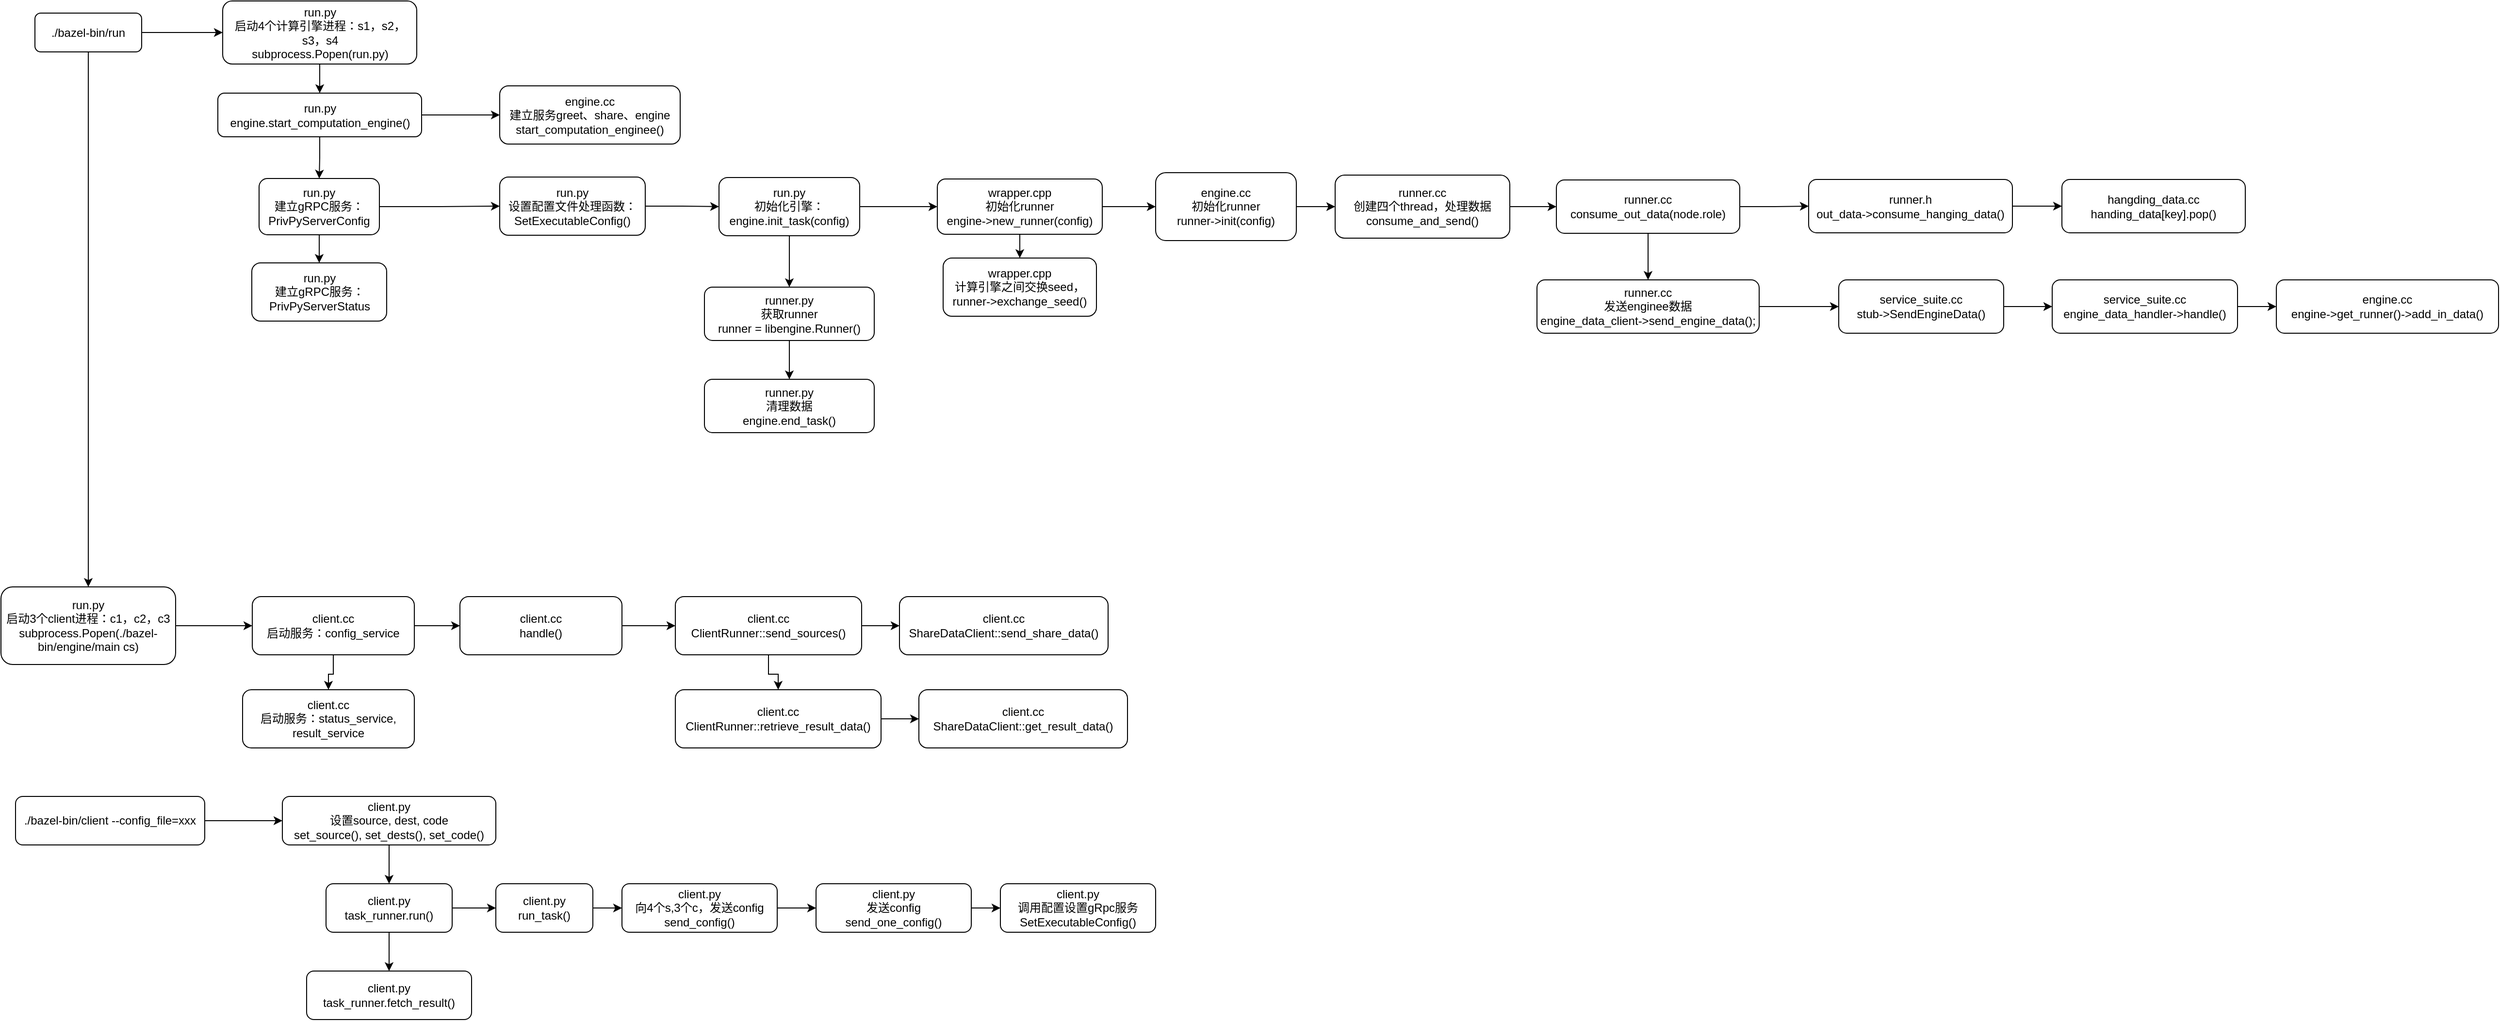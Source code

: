 <mxfile version="10.6.0" type="github"><diagram id="bzZ6AEbOESbryOhf7otm" name="Page-1"><mxGraphModel dx="965" dy="1760" grid="1" gridSize="10" guides="1" tooltips="1" connect="1" arrows="1" fold="1" page="1" pageScale="1" pageWidth="827" pageHeight="1169" math="0" shadow="0"><root><mxCell id="0"/><mxCell id="1" parent="0"/><mxCell id="yb6TzpeK1v6G_qk7ZO7s-3" value="" style="edgeStyle=orthogonalEdgeStyle;rounded=0;orthogonalLoop=1;jettySize=auto;html=1;" edge="1" parent="1" source="yb6TzpeK1v6G_qk7ZO7s-1" target="yb6TzpeK1v6G_qk7ZO7s-2"><mxGeometry relative="1" as="geometry"/></mxCell><mxCell id="yb6TzpeK1v6G_qk7ZO7s-5" value="" style="edgeStyle=orthogonalEdgeStyle;rounded=0;orthogonalLoop=1;jettySize=auto;html=1;" edge="1" parent="1" source="yb6TzpeK1v6G_qk7ZO7s-1" target="yb6TzpeK1v6G_qk7ZO7s-4"><mxGeometry relative="1" as="geometry"/></mxCell><mxCell id="yb6TzpeK1v6G_qk7ZO7s-1" value="./bazel-bin/run" style="shape=ext;rounded=1;html=1;whiteSpace=wrap;" vertex="1" parent="1"><mxGeometry x="120" y="-7.5" width="110" height="40" as="geometry"/></mxCell><mxCell id="yb6TzpeK1v6G_qk7ZO7s-53" value="" style="edgeStyle=orthogonalEdgeStyle;rounded=0;orthogonalLoop=1;jettySize=auto;html=1;" edge="1" parent="1" source="yb6TzpeK1v6G_qk7ZO7s-4" target="yb6TzpeK1v6G_qk7ZO7s-52"><mxGeometry relative="1" as="geometry"/></mxCell><mxCell id="yb6TzpeK1v6G_qk7ZO7s-4" value="&lt;span lang=&quot;EN-US&quot;&gt;run.py&lt;br&gt;启动3个client进程：c1，c2，c3&lt;br&gt;subprocess.Popen(./bazel-bin/engine/main cs)&lt;br&gt;&lt;/span&gt;" style="shape=ext;rounded=1;html=1;whiteSpace=wrap;" vertex="1" parent="1"><mxGeometry x="85" y="584" width="180" height="80" as="geometry"/></mxCell><mxCell id="yb6TzpeK1v6G_qk7ZO7s-79" value="" style="edgeStyle=orthogonalEdgeStyle;rounded=0;orthogonalLoop=1;jettySize=auto;html=1;" edge="1" parent="1" source="yb6TzpeK1v6G_qk7ZO7s-52" target="yb6TzpeK1v6G_qk7ZO7s-78"><mxGeometry relative="1" as="geometry"/></mxCell><mxCell id="yb6TzpeK1v6G_qk7ZO7s-81" value="" style="edgeStyle=orthogonalEdgeStyle;rounded=0;orthogonalLoop=1;jettySize=auto;html=1;" edge="1" parent="1" source="yb6TzpeK1v6G_qk7ZO7s-52" target="yb6TzpeK1v6G_qk7ZO7s-80"><mxGeometry relative="1" as="geometry"/></mxCell><mxCell id="yb6TzpeK1v6G_qk7ZO7s-52" value="&lt;span lang=&quot;EN-US&quot;&gt;client.cc&lt;br&gt;启动服务：config_service&lt;br&gt;&lt;/span&gt;" style="shape=ext;rounded=1;html=1;whiteSpace=wrap;" vertex="1" parent="1"><mxGeometry x="344" y="594" width="167" height="60" as="geometry"/></mxCell><mxCell id="yb6TzpeK1v6G_qk7ZO7s-82" value="" style="edgeStyle=orthogonalEdgeStyle;rounded=0;orthogonalLoop=1;jettySize=auto;html=1;" edge="1" parent="1" source="yb6TzpeK1v6G_qk7ZO7s-80" target="yb6TzpeK1v6G_qk7ZO7s-70"><mxGeometry relative="1" as="geometry"/></mxCell><mxCell id="yb6TzpeK1v6G_qk7ZO7s-80" value="&lt;span lang=&quot;EN-US&quot;&gt;client.cc&lt;br&gt;handle()&lt;br&gt;&lt;/span&gt;" style="shape=ext;rounded=1;html=1;whiteSpace=wrap;" vertex="1" parent="1"><mxGeometry x="558" y="594" width="167" height="60" as="geometry"/></mxCell><mxCell id="yb6TzpeK1v6G_qk7ZO7s-78" value="&lt;span lang=&quot;EN-US&quot;&gt;client.cc&lt;br&gt;启动服务：status_service, result_service&lt;br&gt;&lt;/span&gt;" style="shape=ext;rounded=1;html=1;whiteSpace=wrap;" vertex="1" parent="1"><mxGeometry x="334" y="690" width="177" height="60" as="geometry"/></mxCell><mxCell id="yb6TzpeK1v6G_qk7ZO7s-73" value="" style="edgeStyle=orthogonalEdgeStyle;rounded=0;orthogonalLoop=1;jettySize=auto;html=1;" edge="1" parent="1" source="yb6TzpeK1v6G_qk7ZO7s-70" target="yb6TzpeK1v6G_qk7ZO7s-72"><mxGeometry relative="1" as="geometry"/></mxCell><mxCell id="yb6TzpeK1v6G_qk7ZO7s-75" value="" style="edgeStyle=orthogonalEdgeStyle;rounded=0;orthogonalLoop=1;jettySize=auto;html=1;" edge="1" parent="1" source="yb6TzpeK1v6G_qk7ZO7s-70" target="yb6TzpeK1v6G_qk7ZO7s-74"><mxGeometry relative="1" as="geometry"/></mxCell><mxCell id="yb6TzpeK1v6G_qk7ZO7s-70" value="&lt;span lang=&quot;EN-US&quot;&gt;client.cc&lt;br&gt;ClientRunner::send_sources()&lt;br&gt;&lt;/span&gt;" style="shape=ext;rounded=1;html=1;whiteSpace=wrap;" vertex="1" parent="1"><mxGeometry x="780" y="594" width="192" height="60" as="geometry"/></mxCell><mxCell id="yb6TzpeK1v6G_qk7ZO7s-74" value="&lt;span lang=&quot;EN-US&quot;&gt;client.cc&lt;br&gt;ShareDataClient::send_share_data()&lt;br&gt;&lt;/span&gt;" style="shape=ext;rounded=1;html=1;whiteSpace=wrap;" vertex="1" parent="1"><mxGeometry x="1011" y="594" width="215" height="60" as="geometry"/></mxCell><mxCell id="yb6TzpeK1v6G_qk7ZO7s-77" value="" style="edgeStyle=orthogonalEdgeStyle;rounded=0;orthogonalLoop=1;jettySize=auto;html=1;" edge="1" parent="1" source="yb6TzpeK1v6G_qk7ZO7s-72" target="yb6TzpeK1v6G_qk7ZO7s-76"><mxGeometry relative="1" as="geometry"/></mxCell><mxCell id="yb6TzpeK1v6G_qk7ZO7s-72" value="&lt;span lang=&quot;EN-US&quot;&gt;client.cc&lt;br&gt;ClientRunner::retrieve_result_data()&lt;br&gt;&lt;/span&gt;" style="shape=ext;rounded=1;html=1;whiteSpace=wrap;" vertex="1" parent="1"><mxGeometry x="780" y="690" width="212" height="60" as="geometry"/></mxCell><mxCell id="yb6TzpeK1v6G_qk7ZO7s-76" value="&lt;span lang=&quot;EN-US&quot;&gt;client.cc&lt;br&gt;ShareDataClient::get_result_data()&lt;br&gt;&lt;/span&gt;" style="shape=ext;rounded=1;html=1;whiteSpace=wrap;" vertex="1" parent="1"><mxGeometry x="1031" y="690" width="215" height="60" as="geometry"/></mxCell><mxCell id="yb6TzpeK1v6G_qk7ZO7s-45" value="" style="edgeStyle=orthogonalEdgeStyle;rounded=0;orthogonalLoop=1;jettySize=auto;html=1;entryX=0.5;entryY=0;entryDx=0;entryDy=0;" edge="1" parent="1" source="yb6TzpeK1v6G_qk7ZO7s-2" target="yb6TzpeK1v6G_qk7ZO7s-6"><mxGeometry relative="1" as="geometry"><mxPoint x="393" y="242.5" as="targetPoint"/></mxGeometry></mxCell><mxCell id="yb6TzpeK1v6G_qk7ZO7s-2" value="run.py&lt;br&gt;启动4个计算引擎进程：s1，s2，s3，s4&lt;br&gt;subprocess.Popen(run.py)&lt;br&gt;" style="shape=ext;rounded=1;html=1;whiteSpace=wrap;" vertex="1" parent="1"><mxGeometry x="313.5" y="-20" width="200" height="65" as="geometry"/></mxCell><mxCell id="yb6TzpeK1v6G_qk7ZO7s-47" value="" style="edgeStyle=orthogonalEdgeStyle;rounded=0;orthogonalLoop=1;jettySize=auto;html=1;" edge="1" parent="1" source="yb6TzpeK1v6G_qk7ZO7s-6" target="yb6TzpeK1v6G_qk7ZO7s-46"><mxGeometry relative="1" as="geometry"/></mxCell><mxCell id="yb6TzpeK1v6G_qk7ZO7s-48" value="" style="edgeStyle=orthogonalEdgeStyle;rounded=0;orthogonalLoop=1;jettySize=auto;html=1;" edge="1" parent="1" source="yb6TzpeK1v6G_qk7ZO7s-6" target="yb6TzpeK1v6G_qk7ZO7s-8"><mxGeometry relative="1" as="geometry"/></mxCell><mxCell id="yb6TzpeK1v6G_qk7ZO7s-6" value="run.py&lt;br&gt;engine.start_computation_engine()&lt;br&gt;" style="shape=ext;rounded=1;html=1;whiteSpace=wrap;" vertex="1" parent="1"><mxGeometry x="308.5" y="75" width="210" height="45" as="geometry"/></mxCell><mxCell id="yb6TzpeK1v6G_qk7ZO7s-46" value="engine.cc&lt;br&gt;建立服务greet、share、engine&lt;br&gt;start_computation_enginee()&lt;br&gt;" style="shape=ext;rounded=1;html=1;whiteSpace=wrap;" vertex="1" parent="1"><mxGeometry x="599" y="67.5" width="186" height="60" as="geometry"/></mxCell><mxCell id="yb6TzpeK1v6G_qk7ZO7s-11" value="" style="edgeStyle=orthogonalEdgeStyle;rounded=0;orthogonalLoop=1;jettySize=auto;html=1;" edge="1" parent="1" source="yb6TzpeK1v6G_qk7ZO7s-8" target="yb6TzpeK1v6G_qk7ZO7s-10"><mxGeometry relative="1" as="geometry"/></mxCell><mxCell id="yb6TzpeK1v6G_qk7ZO7s-13" value="" style="edgeStyle=orthogonalEdgeStyle;rounded=0;orthogonalLoop=1;jettySize=auto;html=1;" edge="1" parent="1" source="yb6TzpeK1v6G_qk7ZO7s-8" target="yb6TzpeK1v6G_qk7ZO7s-12"><mxGeometry relative="1" as="geometry"/></mxCell><mxCell id="yb6TzpeK1v6G_qk7ZO7s-8" value="run.py&lt;br&gt;建立gRPC服务：&lt;span&gt;PrivPyServerConfig&lt;/span&gt;" style="shape=ext;rounded=1;html=1;whiteSpace=wrap;" vertex="1" parent="1"><mxGeometry x="351" y="163" width="124" height="58" as="geometry"/></mxCell><mxCell id="yb6TzpeK1v6G_qk7ZO7s-15" value="" style="edgeStyle=orthogonalEdgeStyle;rounded=0;orthogonalLoop=1;jettySize=auto;html=1;" edge="1" parent="1" source="yb6TzpeK1v6G_qk7ZO7s-12" target="yb6TzpeK1v6G_qk7ZO7s-14"><mxGeometry relative="1" as="geometry"/></mxCell><mxCell id="yb6TzpeK1v6G_qk7ZO7s-12" value="&lt;span lang=&quot;EN-US&quot;&gt;run.py&lt;br&gt;设置配置文件处理函数：SetExecutableConfig()&lt;/span&gt;&lt;br&gt;" style="shape=ext;rounded=1;html=1;whiteSpace=wrap;" vertex="1" parent="1"><mxGeometry x="599" y="161.5" width="150" height="60" as="geometry"/></mxCell><mxCell id="yb6TzpeK1v6G_qk7ZO7s-17" value="" style="edgeStyle=orthogonalEdgeStyle;rounded=0;orthogonalLoop=1;jettySize=auto;html=1;" edge="1" parent="1" source="yb6TzpeK1v6G_qk7ZO7s-14" target="yb6TzpeK1v6G_qk7ZO7s-16"><mxGeometry relative="1" as="geometry"/></mxCell><mxCell id="yb6TzpeK1v6G_qk7ZO7s-19" value="" style="edgeStyle=orthogonalEdgeStyle;rounded=0;orthogonalLoop=1;jettySize=auto;html=1;" edge="1" parent="1" source="yb6TzpeK1v6G_qk7ZO7s-14" target="yb6TzpeK1v6G_qk7ZO7s-18"><mxGeometry relative="1" as="geometry"/></mxCell><mxCell id="yb6TzpeK1v6G_qk7ZO7s-14" value="&lt;span lang=&quot;EN-US&quot;&gt;run.py&lt;br&gt;初始化引擎：engine.init_task(config)&lt;/span&gt;&lt;br&gt;" style="shape=ext;rounded=1;html=1;whiteSpace=wrap;" vertex="1" parent="1"><mxGeometry x="825" y="162" width="145" height="60" as="geometry"/></mxCell><mxCell id="yb6TzpeK1v6G_qk7ZO7s-21" value="" style="edgeStyle=orthogonalEdgeStyle;rounded=0;orthogonalLoop=1;jettySize=auto;html=1;" edge="1" parent="1" source="yb6TzpeK1v6G_qk7ZO7s-18" target="yb6TzpeK1v6G_qk7ZO7s-20"><mxGeometry relative="1" as="geometry"/></mxCell><mxCell id="yb6TzpeK1v6G_qk7ZO7s-23" value="" style="edgeStyle=orthogonalEdgeStyle;rounded=0;orthogonalLoop=1;jettySize=auto;html=1;" edge="1" parent="1" source="yb6TzpeK1v6G_qk7ZO7s-18" target="yb6TzpeK1v6G_qk7ZO7s-22"><mxGeometry relative="1" as="geometry"/></mxCell><mxCell id="yb6TzpeK1v6G_qk7ZO7s-18" value="wrapper.cpp&lt;br&gt;初始化runner&lt;br&gt;&lt;span lang=&quot;EN-US&quot;&gt;engine-&amp;gt;new_runner(config)&lt;/span&gt;" style="shape=ext;rounded=1;html=1;whiteSpace=wrap;" vertex="1" parent="1"><mxGeometry x="1050" y="163.5" width="170" height="57" as="geometry"/></mxCell><mxCell id="yb6TzpeK1v6G_qk7ZO7s-22" value="wrapper.cpp&lt;br&gt;计算引擎之间交换seed，&lt;br&gt;&lt;span lang=&quot;EN-US&quot;&gt;runner-&amp;gt;exchange_seed()&lt;/span&gt;" style="shape=ext;rounded=1;html=1;whiteSpace=wrap;" vertex="1" parent="1"><mxGeometry x="1056" y="245" width="158" height="60" as="geometry"/></mxCell><mxCell id="yb6TzpeK1v6G_qk7ZO7s-25" value="" style="edgeStyle=orthogonalEdgeStyle;rounded=0;orthogonalLoop=1;jettySize=auto;html=1;" edge="1" parent="1" source="yb6TzpeK1v6G_qk7ZO7s-20" target="yb6TzpeK1v6G_qk7ZO7s-24"><mxGeometry relative="1" as="geometry"/></mxCell><mxCell id="yb6TzpeK1v6G_qk7ZO7s-20" value="&lt;span lang=&quot;EN-US&quot;&gt;engine.cc&lt;br&gt;初始化runner&lt;br&gt;runner-&amp;gt;init(config)&lt;/span&gt;&lt;br&gt;" style="shape=ext;rounded=1;html=1;whiteSpace=wrap;" vertex="1" parent="1"><mxGeometry x="1275" y="157" width="145" height="70" as="geometry"/></mxCell><mxCell id="yb6TzpeK1v6G_qk7ZO7s-27" value="" style="edgeStyle=orthogonalEdgeStyle;rounded=0;orthogonalLoop=1;jettySize=auto;html=1;" edge="1" parent="1" source="yb6TzpeK1v6G_qk7ZO7s-24" target="yb6TzpeK1v6G_qk7ZO7s-26"><mxGeometry relative="1" as="geometry"/></mxCell><mxCell id="yb6TzpeK1v6G_qk7ZO7s-24" value="&lt;span lang=&quot;EN-US&quot;&gt;runner.cc&lt;br&gt;创建四个thread，处理数据&lt;/span&gt;&lt;span&gt;consume_and_send()&lt;/span&gt;" style="shape=ext;rounded=1;html=1;whiteSpace=wrap;" vertex="1" parent="1"><mxGeometry x="1460" y="159.5" width="180" height="65" as="geometry"/></mxCell><mxCell id="yb6TzpeK1v6G_qk7ZO7s-29" value="" style="edgeStyle=orthogonalEdgeStyle;rounded=0;orthogonalLoop=1;jettySize=auto;html=1;" edge="1" parent="1" source="yb6TzpeK1v6G_qk7ZO7s-26" target="yb6TzpeK1v6G_qk7ZO7s-28"><mxGeometry relative="1" as="geometry"/></mxCell><mxCell id="yb6TzpeK1v6G_qk7ZO7s-41" value="" style="edgeStyle=orthogonalEdgeStyle;rounded=0;orthogonalLoop=1;jettySize=auto;html=1;" edge="1" parent="1" source="yb6TzpeK1v6G_qk7ZO7s-26" target="yb6TzpeK1v6G_qk7ZO7s-40"><mxGeometry relative="1" as="geometry"/></mxCell><mxCell id="yb6TzpeK1v6G_qk7ZO7s-26" value="runner.cc&lt;br&gt;&lt;span&gt;consume_out_data(node.role)&lt;/span&gt;" style="shape=ext;rounded=1;html=1;whiteSpace=wrap;" vertex="1" parent="1"><mxGeometry x="1688" y="164.5" width="189" height="55" as="geometry"/></mxCell><mxCell id="yb6TzpeK1v6G_qk7ZO7s-43" value="" style="edgeStyle=orthogonalEdgeStyle;rounded=0;orthogonalLoop=1;jettySize=auto;html=1;" edge="1" parent="1" source="yb6TzpeK1v6G_qk7ZO7s-40" target="yb6TzpeK1v6G_qk7ZO7s-42"><mxGeometry relative="1" as="geometry"/></mxCell><mxCell id="yb6TzpeK1v6G_qk7ZO7s-40" value="runner.h&lt;br&gt;&lt;span&gt;out_data-&amp;gt;consume_hanging_data()&lt;/span&gt;" style="shape=ext;rounded=1;html=1;whiteSpace=wrap;" vertex="1" parent="1"><mxGeometry x="1948" y="164" width="210" height="55" as="geometry"/></mxCell><mxCell id="yb6TzpeK1v6G_qk7ZO7s-42" value="hangding_data.cc&lt;br&gt;handing_data[key].pop()&lt;br&gt;" style="shape=ext;rounded=1;html=1;whiteSpace=wrap;" vertex="1" parent="1"><mxGeometry x="2209" y="164" width="189" height="55" as="geometry"/></mxCell><mxCell id="yb6TzpeK1v6G_qk7ZO7s-35" value="" style="edgeStyle=orthogonalEdgeStyle;rounded=0;orthogonalLoop=1;jettySize=auto;html=1;" edge="1" parent="1" source="yb6TzpeK1v6G_qk7ZO7s-28" target="yb6TzpeK1v6G_qk7ZO7s-34"><mxGeometry relative="1" as="geometry"/></mxCell><mxCell id="yb6TzpeK1v6G_qk7ZO7s-28" value="runner.cc&lt;br&gt;发送enginee数据&lt;br&gt;&lt;span&gt;engine_data_client&lt;/span&gt;&lt;span&gt;-&amp;gt;&lt;/span&gt;&lt;span&gt;send_engine_data(&lt;/span&gt;&lt;span&gt;);&lt;/span&gt;&lt;span&gt;&lt;br&gt;&lt;/span&gt;" style="shape=ext;rounded=1;html=1;whiteSpace=wrap;" vertex="1" parent="1"><mxGeometry x="1668" y="267.5" width="229" height="55" as="geometry"/></mxCell><mxCell id="yb6TzpeK1v6G_qk7ZO7s-37" value="" style="edgeStyle=orthogonalEdgeStyle;rounded=0;orthogonalLoop=1;jettySize=auto;html=1;" edge="1" parent="1" source="yb6TzpeK1v6G_qk7ZO7s-34" target="yb6TzpeK1v6G_qk7ZO7s-36"><mxGeometry relative="1" as="geometry"/></mxCell><mxCell id="yb6TzpeK1v6G_qk7ZO7s-34" value="&lt;span&gt;service_suite.cc&lt;br&gt;stub-&amp;gt;SendEngineData()&lt;br&gt;&lt;/span&gt;" style="shape=ext;rounded=1;html=1;whiteSpace=wrap;" vertex="1" parent="1"><mxGeometry x="1979" y="267.5" width="170" height="55" as="geometry"/></mxCell><mxCell id="yb6TzpeK1v6G_qk7ZO7s-39" value="" style="edgeStyle=orthogonalEdgeStyle;rounded=0;orthogonalLoop=1;jettySize=auto;html=1;entryX=0;entryY=0.5;entryDx=0;entryDy=0;" edge="1" parent="1" source="yb6TzpeK1v6G_qk7ZO7s-36" target="yb6TzpeK1v6G_qk7ZO7s-38"><mxGeometry relative="1" as="geometry"><mxPoint x="2440" y="295" as="targetPoint"/></mxGeometry></mxCell><mxCell id="yb6TzpeK1v6G_qk7ZO7s-36" value="&lt;span&gt;service_suite.cc&lt;br&gt;engine_data_handler-&amp;gt;handle()&lt;br&gt;&lt;/span&gt;" style="shape=ext;rounded=1;html=1;whiteSpace=wrap;" vertex="1" parent="1"><mxGeometry x="2199" y="267.5" width="191" height="55" as="geometry"/></mxCell><mxCell id="yb6TzpeK1v6G_qk7ZO7s-38" value="&lt;span&gt;engine.cc&lt;br&gt;engine-&amp;gt;get_runner()-&amp;gt;add_in_data()&lt;br&gt;&lt;/span&gt;" style="shape=ext;rounded=1;html=1;whiteSpace=wrap;" vertex="1" parent="1"><mxGeometry x="2430" y="267.5" width="229" height="55" as="geometry"/></mxCell><mxCell id="yb6TzpeK1v6G_qk7ZO7s-50" value="" style="edgeStyle=orthogonalEdgeStyle;rounded=0;orthogonalLoop=1;jettySize=auto;html=1;" edge="1" parent="1" source="yb6TzpeK1v6G_qk7ZO7s-16" target="yb6TzpeK1v6G_qk7ZO7s-49"><mxGeometry relative="1" as="geometry"/></mxCell><mxCell id="yb6TzpeK1v6G_qk7ZO7s-16" value="&lt;span lang=&quot;EN-US&quot;&gt;runner.py&lt;br&gt;获取runner&lt;br&gt;&lt;/span&gt;&lt;span lang=&quot;EN-US&quot;&gt;runner = libengine.Runner()&lt;/span&gt;&lt;br&gt;" style="shape=ext;rounded=1;html=1;whiteSpace=wrap;" vertex="1" parent="1"><mxGeometry x="810" y="275" width="175" height="55" as="geometry"/></mxCell><mxCell id="yb6TzpeK1v6G_qk7ZO7s-49" value="&lt;span lang=&quot;EN-US&quot;&gt;runner.py&lt;br&gt;&lt;/span&gt;清理数据&lt;br&gt;engine.end_task()&lt;br&gt;" style="shape=ext;rounded=1;html=1;whiteSpace=wrap;" vertex="1" parent="1"><mxGeometry x="810" y="370" width="175" height="55" as="geometry"/></mxCell><mxCell id="yb6TzpeK1v6G_qk7ZO7s-10" value="run.py&lt;br&gt;建立gRPC服务：&lt;span&gt;PrivPyServerStatus&lt;/span&gt;" style="shape=ext;rounded=1;html=1;whiteSpace=wrap;" vertex="1" parent="1"><mxGeometry x="343.5" y="250" width="139" height="60" as="geometry"/></mxCell><mxCell id="yb6TzpeK1v6G_qk7ZO7s-57" value="" style="edgeStyle=orthogonalEdgeStyle;rounded=0;orthogonalLoop=1;jettySize=auto;html=1;" edge="1" parent="1" source="yb6TzpeK1v6G_qk7ZO7s-54" target="yb6TzpeK1v6G_qk7ZO7s-56"><mxGeometry relative="1" as="geometry"/></mxCell><mxCell id="yb6TzpeK1v6G_qk7ZO7s-54" value="./bazel-bin/client --config_file=xxx" style="shape=ext;rounded=1;html=1;whiteSpace=wrap;" vertex="1" parent="1"><mxGeometry x="100" y="800" width="195" height="50" as="geometry"/></mxCell><mxCell id="yb6TzpeK1v6G_qk7ZO7s-59" value="" style="edgeStyle=orthogonalEdgeStyle;rounded=0;orthogonalLoop=1;jettySize=auto;html=1;" edge="1" parent="1" source="yb6TzpeK1v6G_qk7ZO7s-56" target="yb6TzpeK1v6G_qk7ZO7s-58"><mxGeometry relative="1" as="geometry"/></mxCell><mxCell id="yb6TzpeK1v6G_qk7ZO7s-56" value="client.py&lt;br&gt;设置source, dest, code&lt;br&gt;set_source(), set_dests(), set_code()&lt;br&gt;" style="shape=ext;rounded=1;html=1;whiteSpace=wrap;" vertex="1" parent="1"><mxGeometry x="375" y="800" width="220" height="50" as="geometry"/></mxCell><mxCell id="yb6TzpeK1v6G_qk7ZO7s-61" value="" style="edgeStyle=orthogonalEdgeStyle;rounded=0;orthogonalLoop=1;jettySize=auto;html=1;" edge="1" parent="1" source="yb6TzpeK1v6G_qk7ZO7s-58" target="yb6TzpeK1v6G_qk7ZO7s-60"><mxGeometry relative="1" as="geometry"/></mxCell><mxCell id="yb6TzpeK1v6G_qk7ZO7s-63" value="" style="edgeStyle=orthogonalEdgeStyle;rounded=0;orthogonalLoop=1;jettySize=auto;html=1;" edge="1" parent="1" source="yb6TzpeK1v6G_qk7ZO7s-58" target="yb6TzpeK1v6G_qk7ZO7s-62"><mxGeometry relative="1" as="geometry"/></mxCell><mxCell id="yb6TzpeK1v6G_qk7ZO7s-58" value="client.py&lt;br&gt;task_runner.run()&lt;br&gt;" style="shape=ext;rounded=1;html=1;whiteSpace=wrap;" vertex="1" parent="1"><mxGeometry x="420" y="890" width="130" height="50" as="geometry"/></mxCell><mxCell id="yb6TzpeK1v6G_qk7ZO7s-65" value="" style="edgeStyle=orthogonalEdgeStyle;rounded=0;orthogonalLoop=1;jettySize=auto;html=1;" edge="1" parent="1" source="yb6TzpeK1v6G_qk7ZO7s-62" target="yb6TzpeK1v6G_qk7ZO7s-64"><mxGeometry relative="1" as="geometry"/></mxCell><mxCell id="yb6TzpeK1v6G_qk7ZO7s-62" value="client.py&lt;br&gt;run_task()&lt;br&gt;" style="shape=ext;rounded=1;html=1;whiteSpace=wrap;" vertex="1" parent="1"><mxGeometry x="595" y="890" width="100" height="50" as="geometry"/></mxCell><mxCell id="yb6TzpeK1v6G_qk7ZO7s-67" value="" style="edgeStyle=orthogonalEdgeStyle;rounded=0;orthogonalLoop=1;jettySize=auto;html=1;" edge="1" parent="1" source="yb6TzpeK1v6G_qk7ZO7s-64" target="yb6TzpeK1v6G_qk7ZO7s-66"><mxGeometry relative="1" as="geometry"/></mxCell><mxCell id="yb6TzpeK1v6G_qk7ZO7s-64" value="client.py&lt;br&gt;向4个s,3个c，发送config&lt;br&gt;send_config()&lt;br&gt;" style="shape=ext;rounded=1;html=1;whiteSpace=wrap;" vertex="1" parent="1"><mxGeometry x="725" y="890" width="160" height="50" as="geometry"/></mxCell><mxCell id="yb6TzpeK1v6G_qk7ZO7s-69" value="" style="edgeStyle=orthogonalEdgeStyle;rounded=0;orthogonalLoop=1;jettySize=auto;html=1;" edge="1" parent="1" source="yb6TzpeK1v6G_qk7ZO7s-66" target="yb6TzpeK1v6G_qk7ZO7s-68"><mxGeometry relative="1" as="geometry"/></mxCell><mxCell id="yb6TzpeK1v6G_qk7ZO7s-66" value="client.py&lt;br&gt;发送config&lt;br&gt;send_one_config()&lt;br&gt;" style="shape=ext;rounded=1;html=1;whiteSpace=wrap;" vertex="1" parent="1"><mxGeometry x="925" y="890" width="160" height="50" as="geometry"/></mxCell><mxCell id="yb6TzpeK1v6G_qk7ZO7s-68" value="client.py&lt;br&gt;调用配置设置gRpc服务&lt;br&gt;SetExecutableConfig()&lt;br&gt;" style="shape=ext;rounded=1;html=1;whiteSpace=wrap;" vertex="1" parent="1"><mxGeometry x="1115" y="890" width="160" height="50" as="geometry"/></mxCell><mxCell id="yb6TzpeK1v6G_qk7ZO7s-60" value="client.py&lt;br&gt;task_runner.fetch_result()&lt;br&gt;" style="shape=ext;rounded=1;html=1;whiteSpace=wrap;" vertex="1" parent="1"><mxGeometry x="400" y="980" width="170" height="50" as="geometry"/></mxCell></root></mxGraphModel></diagram></mxfile>